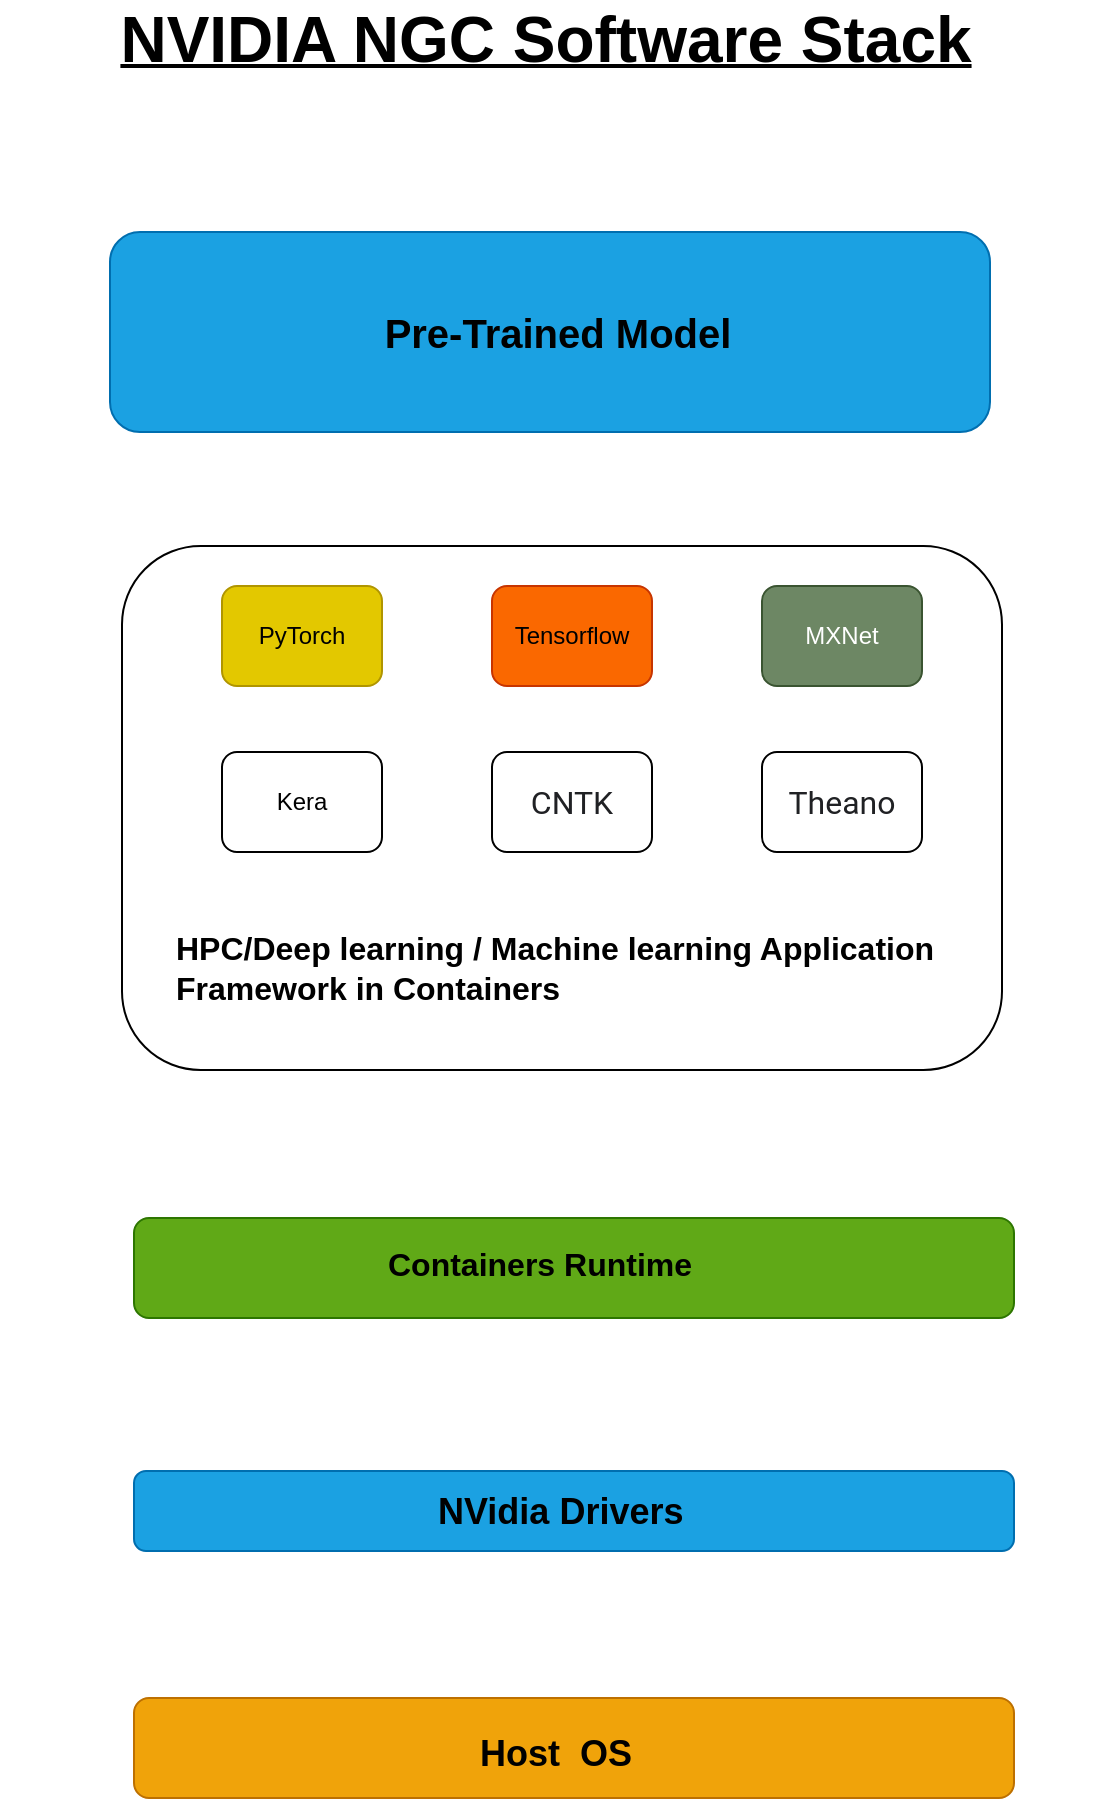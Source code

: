 <mxfile version="18.1.3" type="github">
  <diagram id="1VyA6Kvv1DGgPEcoHKuE" name="Page-1">
    <mxGraphModel dx="1141" dy="771" grid="0" gridSize="10" guides="1" tooltips="1" connect="1" arrows="1" fold="1" page="1" pageScale="1" pageWidth="850" pageHeight="1100" math="0" shadow="0">
      <root>
        <mxCell id="0" />
        <mxCell id="1" parent="0" />
        <mxCell id="0Xt1kHQcpGJhjdJRcajE-1" value="" style="rounded=1;whiteSpace=wrap;html=1;fillColor=#1ba1e2;fontColor=#ffffff;strokeColor=#006EAF;" vertex="1" parent="1">
          <mxGeometry x="197" y="237" width="440" height="100" as="geometry" />
        </mxCell>
        <mxCell id="0Xt1kHQcpGJhjdJRcajE-2" value="" style="rounded=1;whiteSpace=wrap;html=1;" vertex="1" parent="1">
          <mxGeometry x="203" y="394" width="440" height="262" as="geometry" />
        </mxCell>
        <mxCell id="0Xt1kHQcpGJhjdJRcajE-3" value="PyTorch" style="rounded=1;whiteSpace=wrap;html=1;fillColor=#e3c800;fontColor=#000000;strokeColor=#B09500;" vertex="1" parent="1">
          <mxGeometry x="253" y="414" width="80" height="50" as="geometry" />
        </mxCell>
        <mxCell id="0Xt1kHQcpGJhjdJRcajE-4" value="Tensorflow" style="rounded=1;whiteSpace=wrap;html=1;fillColor=#fa6800;fontColor=#000000;strokeColor=#C73500;" vertex="1" parent="1">
          <mxGeometry x="388" y="414" width="80" height="50" as="geometry" />
        </mxCell>
        <mxCell id="0Xt1kHQcpGJhjdJRcajE-5" value="MXNet" style="rounded=1;whiteSpace=wrap;html=1;fillColor=#6d8764;fontColor=#ffffff;strokeColor=#3A5431;" vertex="1" parent="1">
          <mxGeometry x="523" y="414" width="80" height="50" as="geometry" />
        </mxCell>
        <mxCell id="0Xt1kHQcpGJhjdJRcajE-7" value="Kera" style="rounded=1;whiteSpace=wrap;html=1;" vertex="1" parent="1">
          <mxGeometry x="253" y="497" width="80" height="50" as="geometry" />
        </mxCell>
        <mxCell id="0Xt1kHQcpGJhjdJRcajE-8" value="&lt;span style=&quot;color: rgb(32, 33, 36); font-family: Roboto, arial, sans-serif; font-size: 16px; text-align: left; background-color: rgb(255, 255, 255);&quot;&gt;CNTK&lt;/span&gt;" style="rounded=1;whiteSpace=wrap;html=1;" vertex="1" parent="1">
          <mxGeometry x="388" y="497" width="80" height="50" as="geometry" />
        </mxCell>
        <mxCell id="0Xt1kHQcpGJhjdJRcajE-9" value="&lt;span style=&quot;color: rgb(32, 33, 36); font-family: Roboto, arial, sans-serif; font-size: 16px; text-align: left; background-color: rgb(255, 255, 255);&quot;&gt;Theano&lt;/span&gt;" style="rounded=1;whiteSpace=wrap;html=1;" vertex="1" parent="1">
          <mxGeometry x="523" y="497" width="80" height="50" as="geometry" />
        </mxCell>
        <mxCell id="0Xt1kHQcpGJhjdJRcajE-10" value="" style="rounded=1;whiteSpace=wrap;html=1;fillColor=#60a917;fontColor=#ffffff;strokeColor=#2D7600;" vertex="1" parent="1">
          <mxGeometry x="209" y="730" width="440" height="50" as="geometry" />
        </mxCell>
        <mxCell id="0Xt1kHQcpGJhjdJRcajE-11" value="" style="rounded=1;whiteSpace=wrap;html=1;fillColor=#1ba1e2;fontColor=#ffffff;strokeColor=#006EAF;" vertex="1" parent="1">
          <mxGeometry x="209" y="856.5" width="440" height="40" as="geometry" />
        </mxCell>
        <mxCell id="0Xt1kHQcpGJhjdJRcajE-12" value="" style="rounded=1;whiteSpace=wrap;html=1;fillColor=#f0a30a;fontColor=#000000;strokeColor=#BD7000;" vertex="1" parent="1">
          <mxGeometry x="209" y="970" width="440" height="50" as="geometry" />
        </mxCell>
        <mxCell id="0Xt1kHQcpGJhjdJRcajE-13" value="&lt;font style=&quot;font-size: 20px;&quot;&gt;Pre-Trained Model&lt;/font&gt;" style="text;html=1;strokeColor=none;fillColor=none;align=center;verticalAlign=middle;whiteSpace=wrap;rounded=0;fontStyle=1;fontSize=20;" vertex="1" parent="1">
          <mxGeometry x="326" y="264.5" width="190" height="45" as="geometry" />
        </mxCell>
        <mxCell id="0Xt1kHQcpGJhjdJRcajE-15" value="&lt;font style=&quot;font-size: 16px;&quot;&gt;HPC/Deep learning / Machine learning Application Framework in Containers&lt;/font&gt;" style="text;html=1;strokeColor=none;fillColor=none;align=left;verticalAlign=middle;whiteSpace=wrap;rounded=0;fontStyle=1" vertex="1" parent="1">
          <mxGeometry x="228" y="545" width="409" height="120" as="geometry" />
        </mxCell>
        <mxCell id="0Xt1kHQcpGJhjdJRcajE-17" value="Containers Runtime" style="text;html=1;strokeColor=none;fillColor=none;align=left;verticalAlign=middle;whiteSpace=wrap;rounded=0;fontStyle=1;fontSize=16;" vertex="1" parent="1">
          <mxGeometry x="334.0" y="730" width="190" height="45" as="geometry" />
        </mxCell>
        <mxCell id="0Xt1kHQcpGJhjdJRcajE-19" value="NVidia Drivers" style="text;html=1;strokeColor=none;fillColor=none;align=left;verticalAlign=middle;whiteSpace=wrap;rounded=0;fontStyle=1;fontSize=18;" vertex="1" parent="1">
          <mxGeometry x="359.0" y="854" width="190" height="45" as="geometry" />
        </mxCell>
        <mxCell id="0Xt1kHQcpGJhjdJRcajE-21" value="Host&amp;nbsp; OS" style="text;html=1;strokeColor=none;fillColor=none;align=left;verticalAlign=middle;whiteSpace=wrap;rounded=0;fontStyle=1;fontSize=18;" vertex="1" parent="1">
          <mxGeometry x="380.0" y="975" width="190" height="45" as="geometry" />
        </mxCell>
        <mxCell id="0Xt1kHQcpGJhjdJRcajE-24" value="&lt;font style=&quot;font-size: 32px;&quot;&gt;NVIDIA NGC Software Stack&lt;/font&gt;" style="text;html=1;strokeColor=none;fillColor=none;align=center;verticalAlign=middle;whiteSpace=wrap;rounded=0;fontSize=20;fontStyle=5" vertex="1" parent="1">
          <mxGeometry x="142" y="121" width="546" height="40" as="geometry" />
        </mxCell>
      </root>
    </mxGraphModel>
  </diagram>
</mxfile>
